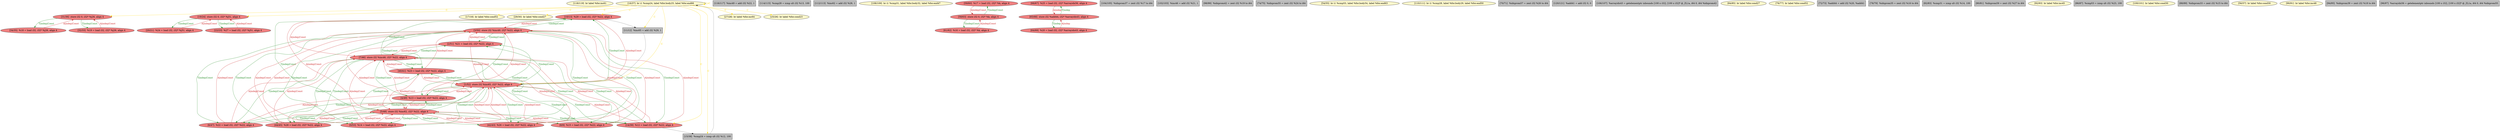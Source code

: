 
digraph G {


node871 [fillcolor=lemonchiffon,label="[118/119]  br label %for.inc61",shape=ellipse,style=filled ]
node869 [fillcolor=lightcoral,label="[31/36]  store i32 0, i32* %j26, align 4",shape=ellipse,style=filled ]
node867 [fillcolor=grey,label="[116/117]  %inc49 = add i32 %22, 1",shape=rectangle,style=filled ]
node866 [fillcolor=grey,label="[114/115]  %cmp28 = icmp ult i32 %13, 100",shape=rectangle,style=filled ]
node865 [fillcolor=lightcoral,label="[2/51]  %21 = load i32, i32* %i22, align 4",shape=ellipse,style=filled ]
node863 [fillcolor=grey,label="[112/113]  %inc62 = add i32 %28, 1",shape=rectangle,style=filled ]
node860 [fillcolor=lightcoral,label="[19/24]  store i32 0, i32* %j51, align 4",shape=ellipse,style=filled ]
node859 [fillcolor=lemonchiffon,label="[108/109]  br i1 %cmp31, label %for.body32, label %for.end47",shape=ellipse,style=filled ]
node857 [fillcolor=lightcoral,label="[59/60]  %17 = load i32, i32* %k, align 4",shape=ellipse,style=filled ]
node856 [fillcolor=lemonchiffon,label="[17/18]  br label %for.cond52",shape=ellipse,style=filled ]
node854 [fillcolor=lightcoral,label="[66/67]  %25 = load i32, i32* %arrayidx56, align 4",shape=ellipse,style=filled ]
node853 [fillcolor=grey,label="[104/105]  %idxprom37 = zext i32 %17 to i64",shape=rectangle,style=filled ]
node852 [fillcolor=grey,label="[102/103]  %inc46 = add i32 %21, 1",shape=rectangle,style=filled ]
node850 [fillcolor=grey,label="[98/99]  %idxprom42 = zext i32 %19 to i64",shape=rectangle,style=filled ]
node849 [fillcolor=lightcoral,label="[61/62]  %16 = load i32, i32* %k, align 4",shape=ellipse,style=filled ]
node848 [fillcolor=lightcoral,label="[8/9]  %15 = load i32, i32* %i22, align 4",shape=ellipse,style=filled ]
node827 [fillcolor=lemonchiffon,label="[29/30]  br label %for.cond27",shape=ellipse,style=filled ]
node826 [fillcolor=lightcoral,label="[20/21]  %24 = load i32, i32* %j51, align 4",shape=ellipse,style=filled ]
node816 [fillcolor=lightcoral,label="[10/13]  %29 = load i32, i32* %i22, align 4",shape=ellipse,style=filled ]
node825 [fillcolor=grey,label="[74/75]  %idxprom55 = zext i32 %24 to i64",shape=rectangle,style=filled ]
node843 [fillcolor=lightcoral,label="[3/50]  store i32 %inc49, i32* %i22, align 4",shape=ellipse,style=filled ]
node820 [fillcolor=lightcoral,label="[65/68]  store i32 %add44, i32* %arrayidx43, align 4",shape=ellipse,style=filled ]
node818 [fillcolor=lightcoral,label="[64/69]  %20 = load i32, i32* %arrayidx43, align 4",shape=ellipse,style=filled ]
node870 [fillcolor=lemonchiffon,label="[27/28]  br label %for.inc64",shape=ellipse,style=filled ]
node846 [fillcolor=lightcoral,label="[14/39]  %12 = load i32, i32* %i22, align 4",shape=ellipse,style=filled ]
node813 [fillcolor=lemonchiffon,label="[54/55]  br i1 %cmp53, label %for.body54, label %for.end63",shape=ellipse,style=filled ]
node862 [fillcolor=lemonchiffon,label="[110/111]  br i1 %cmp28, label %for.body29, label %for.end50",shape=ellipse,style=filled ]
node821 [fillcolor=grey,label="[70/71]  %idxprom57 = zext i32 %26 to i64",shape=rectangle,style=filled ]
node817 [fillcolor=lightcoral,label="[44/45]  %28 = load i32, i32* %i22, align 4",shape=ellipse,style=filled ]
node872 [fillcolor=grey,label="[120/121]  %add41 = add i32 0, 0",shape=rectangle,style=filled ]
node831 [fillcolor=lightcoral,label="[5/48]  store i32 %inc62, i32* %i22, align 4",shape=ellipse,style=filled ]
node855 [fillcolor=grey,label="[106/107]  %arrayidx43 = getelementptr inbounds [100 x i32], [100 x i32]* @_ZL1a, i64 0, i64 %idxprom42",shape=rectangle,style=filled ]
node836 [fillcolor=lemonchiffon,label="[84/85]  br label %for.cond27",shape=ellipse,style=filled ]
node824 [fillcolor=lemonchiffon,label="[16/37]  br i1 %cmp24, label %for.body25, label %for.end66",shape=ellipse,style=filled ]
node823 [fillcolor=lightcoral,label="[42/43]  %26 = load i32, i32* %i22, align 4",shape=ellipse,style=filled ]
node861 [fillcolor=grey,label="[11/12]  %inc65 = add i32 %29, 1",shape=rectangle,style=filled ]
node815 [fillcolor=lightcoral,label="[58/63]  store i32 0, i32* %k, align 4",shape=ellipse,style=filled ]
node812 [fillcolor=lightcoral,label="[0/53]  %14 = load i32, i32* %i22, align 4",shape=ellipse,style=filled ]
node868 [fillcolor=grey,label="[15/38]  %cmp24 = icmp ult i32 %12, 100",shape=rectangle,style=filled ]
node828 [fillcolor=lemonchiffon,label="[76/77]  br label %for.cond52",shape=ellipse,style=filled ]
node842 [fillcolor=lightcoral,label="[34/35]  %18 = load i32, i32* %j26, align 4",shape=ellipse,style=filled ]
node841 [fillcolor=lightcoral,label="[6/47]  %22 = load i32, i32* %i22, align 4",shape=ellipse,style=filled ]
node822 [fillcolor=grey,label="[72/73]  %add44 = add i32 %20, %add41",shape=rectangle,style=filled ]
node830 [fillcolor=lemonchiffon,label="[25/26]  br label %for.cond23",shape=ellipse,style=filled ]
node829 [fillcolor=grey,label="[78/79]  %idxprom35 = zext i32 %16 to i64",shape=rectangle,style=filled ]
node834 [fillcolor=grey,label="[82/83]  %cmp31 = icmp ult i32 %14, 100",shape=rectangle,style=filled ]
node864 [fillcolor=lightcoral,label="[32/33]  %19 = load i32, i32* %j26, align 4",shape=ellipse,style=filled ]
node832 [fillcolor=grey,label="[80/81]  %idxprom59 = zext i32 %27 to i64",shape=rectangle,style=filled ]
node819 [fillcolor=lightcoral,label="[22/23]  %27 = load i32, i32* %j51, align 4",shape=ellipse,style=filled ]
node840 [fillcolor=lemonchiffon,label="[92/93]  br label %for.inc45",shape=ellipse,style=filled ]
node833 [fillcolor=lightcoral,label="[1/52]  store i32 %inc65, i32* %i22, align 4",shape=ellipse,style=filled ]
node837 [fillcolor=grey,label="[86/87]  %cmp53 = icmp ult i32 %23, 100",shape=rectangle,style=filled ]
node851 [fillcolor=lemonchiffon,label="[100/101]  br label %for.cond30",shape=ellipse,style=filled ]
node838 [fillcolor=grey,label="[88/89]  %idxprom33 = zext i32 %15 to i64",shape=rectangle,style=filled ]
node814 [fillcolor=lemonchiffon,label="[56/57]  br label %for.cond30",shape=ellipse,style=filled ]
node839 [fillcolor=lemonchiffon,label="[90/91]  br label %for.inc48",shape=ellipse,style=filled ]
node835 [fillcolor=lightcoral,label="[4/49]  %13 = load i32, i32* %i22, align 4",shape=ellipse,style=filled ]
node844 [fillcolor=grey,label="[94/95]  %idxprom39 = zext i32 %18 to i64",shape=rectangle,style=filled ]
node858 [fillcolor=lightcoral,label="[40/41]  %23 = load i32, i32* %i22, align 4",shape=ellipse,style=filled ]
node845 [fillcolor=lightcoral,label="[7/46]  store i32 %inc46, i32* %i22, align 4",shape=ellipse,style=filled ]
node847 [fillcolor=grey,label="[96/97]  %arrayidx56 = getelementptr inbounds [100 x i32], [100 x i32]* @_ZL1a, i64 0, i64 %idxprom55",shape=rectangle,style=filled ]

node846->node831 [style=solid,color=firebrick3,label="A|indep|Const",penwidth=1.0,fontcolor=firebrick3 ]
node823->node831 [style=solid,color=firebrick3,label="A|indep|Const",penwidth=1.0,fontcolor=firebrick3 ]
node843->node841 [style=solid,color=forestgreen,label="T|indep|Const",penwidth=1.0,fontcolor=forestgreen ]
node864->node869 [style=solid,color=firebrick3,label="A|indep|Const",penwidth=1.0,fontcolor=firebrick3 ]
node841->node831 [style=solid,color=firebrick3,label="A|indep|Const",penwidth=1.0,fontcolor=firebrick3 ]
node831->node841 [style=solid,color=forestgreen,label="T|indep|Const",penwidth=1.0,fontcolor=forestgreen ]
node843->node816 [style=solid,color=forestgreen,label="T|indep|Const",penwidth=1.0,fontcolor=forestgreen ]
node865->node843 [style=solid,color=firebrick3,label="A|indep|Const",penwidth=1.0,fontcolor=firebrick3 ]
node843->node865 [style=solid,color=forestgreen,label="T|indep|Const",penwidth=1.0,fontcolor=forestgreen ]
node858->node831 [style=solid,color=firebrick3,label="A|indep|Const",penwidth=1.0,fontcolor=firebrick3 ]
node846->node843 [style=solid,color=firebrick3,label="A|indep|Const",penwidth=1.0,fontcolor=firebrick3 ]
node831->node848 [style=solid,color=forestgreen,label="T|indep|Const",penwidth=1.0,fontcolor=forestgreen ]
node833->node846 [style=solid,color=forestgreen,label="T|indep|Const",penwidth=1.0,fontcolor=forestgreen ]
node833->node858 [style=solid,color=forestgreen,label="T|indep|Const",penwidth=1.0,fontcolor=forestgreen ]
node858->node833 [style=solid,color=firebrick3,label="A|indep|Const",penwidth=1.0,fontcolor=firebrick3 ]
node843->node835 [style=solid,color=forestgreen,label="T|indep|Const",penwidth=1.0,fontcolor=forestgreen ]
node841->node843 [style=solid,color=firebrick3,label="A|indep|Const",penwidth=1.0,fontcolor=firebrick3 ]
node845->node858 [style=solid,color=forestgreen,label="T|indep|Const",penwidth=1.0,fontcolor=forestgreen ]
node831->node835 [style=solid,color=forestgreen,label="T|indep|Const",penwidth=1.0,fontcolor=forestgreen ]
node848->node845 [style=solid,color=firebrick3,label="A|indep|Const",penwidth=1.0,fontcolor=firebrick3 ]
node845->node848 [style=solid,color=forestgreen,label="T|indep|Const",penwidth=1.0,fontcolor=forestgreen ]
node846->node845 [style=solid,color=firebrick3,label="A|indep|Const",penwidth=1.0,fontcolor=firebrick3 ]
node845->node846 [style=solid,color=forestgreen,label="T|indep|Const",penwidth=1.0,fontcolor=forestgreen ]
node816->node843 [style=solid,color=firebrick3,label="A|indep|Const",penwidth=1.0,fontcolor=firebrick3 ]
node868->node824 [style=solid,color=black,label="",penwidth=0.5,fontcolor=black ]
node835->node845 [style=solid,color=firebrick3,label="A|indep|Const",penwidth=1.0,fontcolor=firebrick3 ]
node835->node843 [style=solid,color=firebrick3,label="A|indep|Const",penwidth=1.0,fontcolor=firebrick3 ]
node824->node856 [style=solid,color=gold,label="C",penwidth=1.0,fontcolor=gold ]
node817->node845 [style=solid,color=firebrick3,label="A|indep|Const",penwidth=1.0,fontcolor=firebrick3 ]
node818->node820 [style=solid,color=firebrick3,label="A|indep",penwidth=1.0,fontcolor=firebrick3 ]
node843->node846 [style=solid,color=forestgreen,label="T|indep|Const",penwidth=1.0,fontcolor=forestgreen ]
node865->node833 [style=solid,color=firebrick3,label="A|indep|Const",penwidth=1.0,fontcolor=firebrick3 ]
node833->node841 [style=solid,color=forestgreen,label="T|indep|Const",penwidth=1.0,fontcolor=forestgreen ]
node860->node819 [style=solid,color=forestgreen,label="T|indep|Const",penwidth=1.0,fontcolor=forestgreen ]
node831->node816 [style=solid,color=forestgreen,label="T|indep|Const",penwidth=1.0,fontcolor=forestgreen ]
node824->node830 [style=solid,color=gold,label="C",penwidth=1.0,fontcolor=gold ]
node820->node818 [style=solid,color=forestgreen,label="T|indep",penwidth=1.0,fontcolor=forestgreen ]
node845->node812 [style=solid,color=forestgreen,label="T|indep|Const",penwidth=1.0,fontcolor=forestgreen ]
node812->node845 [style=solid,color=firebrick3,label="A|indep|Const",penwidth=1.0,fontcolor=firebrick3 ]
node869->node864 [style=solid,color=forestgreen,label="T|indep|Const",penwidth=1.0,fontcolor=forestgreen ]
node824->node860 [style=solid,color=gold,label="C",penwidth=1.0,fontcolor=gold ]
node824->node824 [style=solid,color=gold,label="C",penwidth=1.0,fontcolor=gold ]
node824->node870 [style=solid,color=gold,label="C",penwidth=1.0,fontcolor=gold ]
node842->node869 [style=solid,color=firebrick3,label="A|indep|Const",penwidth=1.0,fontcolor=firebrick3 ]
node846->node833 [style=solid,color=firebrick3,label="A|indep|Const",penwidth=1.0,fontcolor=firebrick3 ]
node824->node869 [style=solid,color=gold,label="C",penwidth=1.0,fontcolor=gold ]
node833->node848 [style=solid,color=forestgreen,label="T|indep|Const",penwidth=1.0,fontcolor=forestgreen ]
node860->node826 [style=solid,color=forestgreen,label="T|indep|Const",penwidth=1.0,fontcolor=forestgreen ]
node848->node833 [style=solid,color=firebrick3,label="A|indep|Const",penwidth=1.0,fontcolor=firebrick3 ]
node815->node849 [style=solid,color=forestgreen,label="T|indep|Const",penwidth=1.0,fontcolor=forestgreen ]
node817->node833 [style=solid,color=firebrick3,label="A|indep|Const",penwidth=1.0,fontcolor=firebrick3 ]
node831->node865 [style=solid,color=forestgreen,label="T|indep|Const",penwidth=1.0,fontcolor=forestgreen ]
node824->node846 [style=solid,color=gold,label="C",penwidth=1.0,fontcolor=gold ]
node841->node833 [style=solid,color=firebrick3,label="A|indep|Const",penwidth=1.0,fontcolor=firebrick3 ]
node812->node833 [style=solid,color=firebrick3,label="A|indep|Const",penwidth=1.0,fontcolor=firebrick3 ]
node845->node817 [style=solid,color=forestgreen,label="T|indep|Const",penwidth=1.0,fontcolor=forestgreen ]
node823->node833 [style=solid,color=firebrick3,label="A|indep|Const",penwidth=1.0,fontcolor=firebrick3 ]
node816->node831 [style=solid,color=firebrick3,label="A|indep|Const",penwidth=1.0,fontcolor=firebrick3 ]
node833->node817 [style=solid,color=forestgreen,label="T|indep|Const",penwidth=1.0,fontcolor=forestgreen ]
node824->node827 [style=solid,color=gold,label="C",penwidth=1.0,fontcolor=gold ]
node843->node817 [style=solid,color=forestgreen,label="T|indep|Const",penwidth=1.0,fontcolor=forestgreen ]
node824->node833 [style=solid,color=gold,label="C",penwidth=1.0,fontcolor=gold ]
node854->node820 [style=solid,color=firebrick3,label="A|indep",penwidth=1.0,fontcolor=firebrick3 ]
node819->node860 [style=solid,color=firebrick3,label="A|indep|Const",penwidth=1.0,fontcolor=firebrick3 ]
node816->node845 [style=solid,color=firebrick3,label="A|indep|Const",penwidth=1.0,fontcolor=firebrick3 ]
node865->node831 [style=solid,color=firebrick3,label="A|indep|Const",penwidth=1.0,fontcolor=firebrick3 ]
node848->node843 [style=solid,color=firebrick3,label="A|indep|Const",penwidth=1.0,fontcolor=firebrick3 ]
node824->node816 [style=solid,color=gold,label="C",penwidth=1.0,fontcolor=gold ]
node843->node848 [style=solid,color=forestgreen,label="T|indep|Const",penwidth=1.0,fontcolor=forestgreen ]
node848->node831 [style=solid,color=firebrick3,label="A|indep|Const",penwidth=1.0,fontcolor=firebrick3 ]
node833->node835 [style=solid,color=forestgreen,label="T|indep|Const",penwidth=1.0,fontcolor=forestgreen ]
node843->node858 [style=solid,color=forestgreen,label="T|indep|Const",penwidth=1.0,fontcolor=forestgreen ]
node833->node823 [style=solid,color=forestgreen,label="T|indep|Const",penwidth=1.0,fontcolor=forestgreen ]
node843->node812 [style=solid,color=forestgreen,label="T|indep|Const",penwidth=1.0,fontcolor=forestgreen ]
node845->node835 [style=solid,color=forestgreen,label="T|indep|Const",penwidth=1.0,fontcolor=forestgreen ]
node831->node823 [style=solid,color=forestgreen,label="T|indep|Const",penwidth=1.0,fontcolor=forestgreen ]
node833->node816 [style=solid,color=forestgreen,label="T|indep|Const",penwidth=1.0,fontcolor=forestgreen ]
node833->node812 [style=solid,color=forestgreen,label="T|indep|Const",penwidth=1.0,fontcolor=forestgreen ]
node812->node843 [style=solid,color=firebrick3,label="A|indep|Const",penwidth=1.0,fontcolor=firebrick3 ]
node826->node860 [style=solid,color=firebrick3,label="A|indep|Const",penwidth=1.0,fontcolor=firebrick3 ]
node833->node865 [style=solid,color=forestgreen,label="T|indep|Const",penwidth=1.0,fontcolor=forestgreen ]
node816->node833 [style=solid,color=firebrick3,label="A|indep|Const",penwidth=1.0,fontcolor=firebrick3 ]
node869->node842 [style=solid,color=forestgreen,label="T|indep|Const",penwidth=1.0,fontcolor=forestgreen ]
node849->node815 [style=solid,color=firebrick3,label="A|indep|Const",penwidth=1.0,fontcolor=firebrick3 ]
node812->node831 [style=solid,color=firebrick3,label="A|indep|Const",penwidth=1.0,fontcolor=firebrick3 ]
node831->node812 [style=solid,color=forestgreen,label="T|indep|Const",penwidth=1.0,fontcolor=forestgreen ]
node835->node831 [style=solid,color=firebrick3,label="A|indep|Const",penwidth=1.0,fontcolor=firebrick3 ]
node815->node857 [style=solid,color=forestgreen,label="T|indep|Const",penwidth=1.0,fontcolor=forestgreen ]
node824->node868 [style=solid,color=gold,label="C",penwidth=1.0,fontcolor=gold ]
node831->node846 [style=solid,color=forestgreen,label="T|indep|Const",penwidth=1.0,fontcolor=forestgreen ]
node817->node843 [style=solid,color=firebrick3,label="A|indep|Const",penwidth=1.0,fontcolor=firebrick3 ]
node816->node861 [style=solid,color=black,label="",penwidth=0.5,fontcolor=black ]
node824->node861 [style=solid,color=gold,label="C",penwidth=1.0,fontcolor=gold ]
node843->node823 [style=solid,color=forestgreen,label="T|indep|Const",penwidth=1.0,fontcolor=forestgreen ]
node823->node843 [style=solid,color=firebrick3,label="A|indep|Const",penwidth=1.0,fontcolor=firebrick3 ]
node817->node831 [style=solid,color=firebrick3,label="A|indep|Const",penwidth=1.0,fontcolor=firebrick3 ]
node831->node817 [style=solid,color=forestgreen,label="T|indep|Const",penwidth=1.0,fontcolor=forestgreen ]
node831->node858 [style=solid,color=forestgreen,label="T|indep|Const",penwidth=1.0,fontcolor=forestgreen ]
node845->node841 [style=solid,color=forestgreen,label="T|indep|Const",penwidth=1.0,fontcolor=forestgreen ]
node820->node854 [style=solid,color=forestgreen,label="T|indep",penwidth=1.0,fontcolor=forestgreen ]
node858->node843 [style=solid,color=firebrick3,label="A|indep|Const",penwidth=1.0,fontcolor=firebrick3 ]
node861->node833 [style=solid,color=black,label="",penwidth=0.5,fontcolor=black ]
node835->node833 [style=solid,color=firebrick3,label="A|indep|Const",penwidth=1.0,fontcolor=firebrick3 ]
node845->node816 [style=solid,color=forestgreen,label="T|indep|Const",penwidth=1.0,fontcolor=forestgreen ]
node846->node868 [style=solid,color=black,label="",penwidth=0.5,fontcolor=black ]
node858->node845 [style=solid,color=firebrick3,label="A|indep|Const",penwidth=1.0,fontcolor=firebrick3 ]
node841->node845 [style=solid,color=firebrick3,label="A|indep|Const",penwidth=1.0,fontcolor=firebrick3 ]
node857->node815 [style=solid,color=firebrick3,label="A|indep|Const",penwidth=1.0,fontcolor=firebrick3 ]
node845->node865 [style=solid,color=forestgreen,label="T|indep|Const",penwidth=1.0,fontcolor=forestgreen ]
node865->node845 [style=solid,color=firebrick3,label="A|indep|Const",penwidth=1.0,fontcolor=firebrick3 ]
node845->node823 [style=solid,color=forestgreen,label="T|indep|Const",penwidth=1.0,fontcolor=forestgreen ]
node823->node845 [style=solid,color=firebrick3,label="A|indep|Const",penwidth=1.0,fontcolor=firebrick3 ]


}
